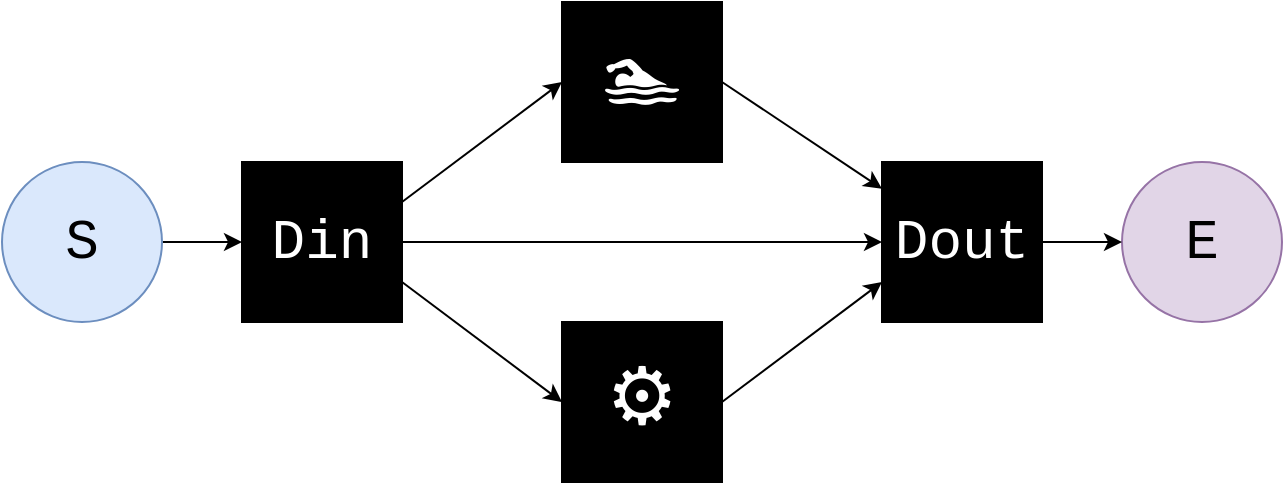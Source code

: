 <mxfile version="11.2.8" type="device" pages="1"><diagram id="_T5GkOgdWeFvH7WuhoGN" name="Page-1"><mxGraphModel dx="2062" dy="1143" grid="1" gridSize="10" guides="1" tooltips="1" connect="1" arrows="1" fold="1" page="1" pageScale="1" pageWidth="850" pageHeight="1100" math="0" shadow="0"><root><mxCell id="0"/><mxCell id="1" parent="0"/><mxCell id="N-elRjG3SA3GiruE17Hx-3" style="rounded=0;orthogonalLoop=1;jettySize=auto;html=1;exitX=1;exitY=0.5;exitDx=0;exitDy=0;" edge="1" parent="1" source="OS6QK8lAjOMU6-kwTuYM-3" target="N-elRjG3SA3GiruE17Hx-1"><mxGeometry relative="1" as="geometry"/></mxCell><mxCell id="OS6QK8lAjOMU6-kwTuYM-3" value="S" style="ellipse;whiteSpace=wrap;html=1;aspect=fixed;fillColor=#dae8fc;strokeColor=#6c8ebf;fontSize=28;fontFamily=Courier New;" parent="1" vertex="1"><mxGeometry x="80" y="360" width="80" height="80" as="geometry"/></mxCell><mxCell id="OS6QK8lAjOMU6-kwTuYM-12" value="E" style="ellipse;whiteSpace=wrap;html=1;aspect=fixed;fillColor=#e1d5e7;strokeColor=#9673a6;fontSize=28;fontFamily=Courier New;" parent="1" vertex="1"><mxGeometry x="640" y="360" width="80" height="80" as="geometry"/></mxCell><mxCell id="N-elRjG3SA3GiruE17Hx-11" style="edgeStyle=none;rounded=0;orthogonalLoop=1;jettySize=auto;html=1;exitX=1;exitY=0.5;exitDx=0;exitDy=0;" edge="1" parent="1" source="OS6QK8lAjOMU6-kwTuYM-22" target="N-elRjG3SA3GiruE17Hx-5"><mxGeometry relative="1" as="geometry"/></mxCell><mxCell id="OS6QK8lAjOMU6-kwTuYM-22" value="&lt;font style=&quot;font-size: 40px&quot;&gt;🏊&lt;/font&gt;" style="rounded=0;whiteSpace=wrap;html=1;fillColor=#000000;fontColor=#FFFFFF;fontSize=28;fontFamily=Courier New;" parent="1" vertex="1"><mxGeometry x="360" y="280" width="80" height="80" as="geometry"/></mxCell><mxCell id="N-elRjG3SA3GiruE17Hx-8" style="edgeStyle=none;rounded=0;orthogonalLoop=1;jettySize=auto;html=1;" edge="1" parent="1" source="N-elRjG3SA3GiruE17Hx-1" target="N-elRjG3SA3GiruE17Hx-5"><mxGeometry relative="1" as="geometry"/></mxCell><mxCell id="N-elRjG3SA3GiruE17Hx-9" style="edgeStyle=none;rounded=0;orthogonalLoop=1;jettySize=auto;html=1;exitX=1;exitY=0.75;exitDx=0;exitDy=0;entryX=0;entryY=0.5;entryDx=0;entryDy=0;" edge="1" parent="1" source="N-elRjG3SA3GiruE17Hx-1" target="N-elRjG3SA3GiruE17Hx-4"><mxGeometry relative="1" as="geometry"/></mxCell><mxCell id="N-elRjG3SA3GiruE17Hx-10" style="edgeStyle=none;rounded=0;orthogonalLoop=1;jettySize=auto;html=1;entryX=0;entryY=0.5;entryDx=0;entryDy=0;exitX=1;exitY=0.25;exitDx=0;exitDy=0;" edge="1" parent="1" source="N-elRjG3SA3GiruE17Hx-1" target="OS6QK8lAjOMU6-kwTuYM-22"><mxGeometry relative="1" as="geometry"/></mxCell><mxCell id="N-elRjG3SA3GiruE17Hx-1" value="Din" style="rounded=0;whiteSpace=wrap;html=1;fillColor=#000000;fontColor=#FFFFFF;fontSize=28;fontFamily=Courier New;" vertex="1" parent="1"><mxGeometry x="200" y="360" width="80" height="80" as="geometry"/></mxCell><mxCell id="N-elRjG3SA3GiruE17Hx-12" style="edgeStyle=none;rounded=0;orthogonalLoop=1;jettySize=auto;html=1;entryX=0;entryY=0.75;entryDx=0;entryDy=0;exitX=1;exitY=0.5;exitDx=0;exitDy=0;" edge="1" parent="1" source="N-elRjG3SA3GiruE17Hx-4" target="N-elRjG3SA3GiruE17Hx-5"><mxGeometry relative="1" as="geometry"/></mxCell><mxCell id="N-elRjG3SA3GiruE17Hx-4" value="&lt;font style=&quot;font-size: 40px&quot;&gt;⚙️&lt;/font&gt;" style="rounded=0;whiteSpace=wrap;html=1;fillColor=#000000;fontColor=#FFFFFF;fontSize=28;fontFamily=Courier New;" vertex="1" parent="1"><mxGeometry x="360" y="440" width="80" height="80" as="geometry"/></mxCell><mxCell id="N-elRjG3SA3GiruE17Hx-7" style="edgeStyle=none;rounded=0;orthogonalLoop=1;jettySize=auto;html=1;" edge="1" parent="1" source="N-elRjG3SA3GiruE17Hx-5" target="OS6QK8lAjOMU6-kwTuYM-12"><mxGeometry relative="1" as="geometry"/></mxCell><mxCell id="N-elRjG3SA3GiruE17Hx-5" value="&lt;div&gt;Dout&lt;/div&gt;" style="rounded=0;whiteSpace=wrap;html=1;fillColor=#000000;fontColor=#FFFFFF;fontSize=28;fontFamily=Courier New;" vertex="1" parent="1"><mxGeometry x="520" y="360" width="80" height="80" as="geometry"/></mxCell></root></mxGraphModel></diagram></mxfile>